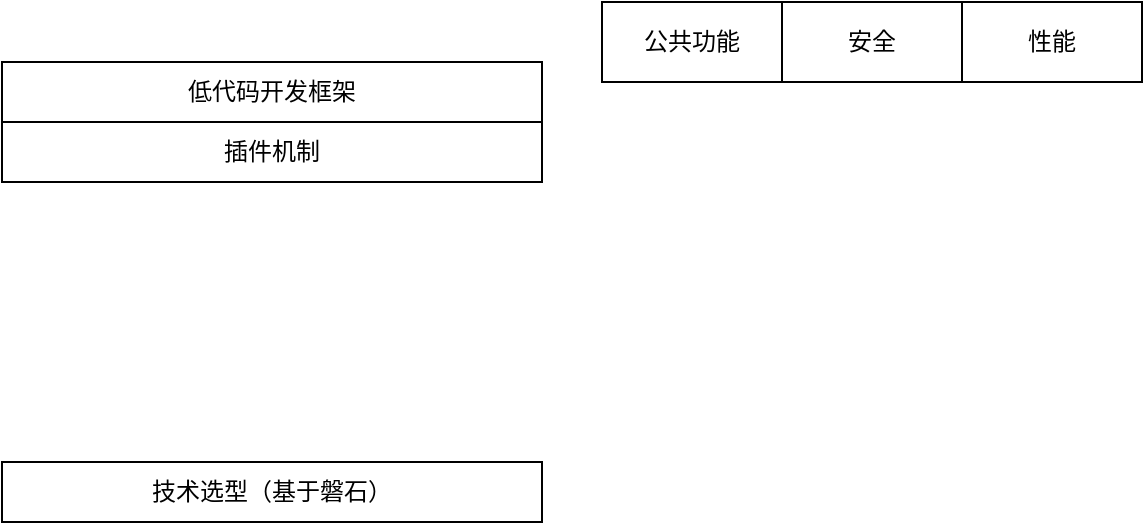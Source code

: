 <mxfile version="24.4.9" type="github">
  <diagram name="第 1 页" id="gqDG2Gp0E2L2Fy4fAPNA">
    <mxGraphModel dx="757" dy="427" grid="1" gridSize="10" guides="1" tooltips="1" connect="1" arrows="1" fold="1" page="1" pageScale="1" pageWidth="827" pageHeight="1169" math="0" shadow="0">
      <root>
        <mxCell id="0" />
        <mxCell id="1" parent="0" />
        <mxCell id="SDCCGMHogAq6qsjDlVBH-2" value="技术选型（基于磐石）" style="rounded=0;whiteSpace=wrap;html=1;" parent="1" vertex="1">
          <mxGeometry x="120" y="540" width="270" height="30" as="geometry" />
        </mxCell>
        <mxCell id="SDCCGMHogAq6qsjDlVBH-4" value="插件机制" style="rounded=0;whiteSpace=wrap;html=1;" parent="1" vertex="1">
          <mxGeometry x="120" y="370" width="270" height="30" as="geometry" />
        </mxCell>
        <mxCell id="SDCCGMHogAq6qsjDlVBH-6" value="低代码开发框架" style="rounded=0;whiteSpace=wrap;html=1;" parent="1" vertex="1">
          <mxGeometry x="120" y="340" width="270" height="30" as="geometry" />
        </mxCell>
        <mxCell id="SDCCGMHogAq6qsjDlVBH-9" value="" style="rounded=0;whiteSpace=wrap;html=1;" parent="1" vertex="1">
          <mxGeometry x="420" y="310" width="270" height="40" as="geometry" />
        </mxCell>
        <mxCell id="SDCCGMHogAq6qsjDlVBH-11" value="公共功能" style="rounded=0;whiteSpace=wrap;html=1;" parent="1" vertex="1">
          <mxGeometry x="420" y="310" width="90" height="40" as="geometry" />
        </mxCell>
        <mxCell id="SDCCGMHogAq6qsjDlVBH-20" value="安全" style="rounded=0;whiteSpace=wrap;html=1;" parent="1" vertex="1">
          <mxGeometry x="510" y="310" width="90" height="40" as="geometry" />
        </mxCell>
        <mxCell id="SDCCGMHogAq6qsjDlVBH-21" value="性能" style="rounded=0;whiteSpace=wrap;html=1;" parent="1" vertex="1">
          <mxGeometry x="600" y="310" width="90" height="40" as="geometry" />
        </mxCell>
      </root>
    </mxGraphModel>
  </diagram>
</mxfile>
